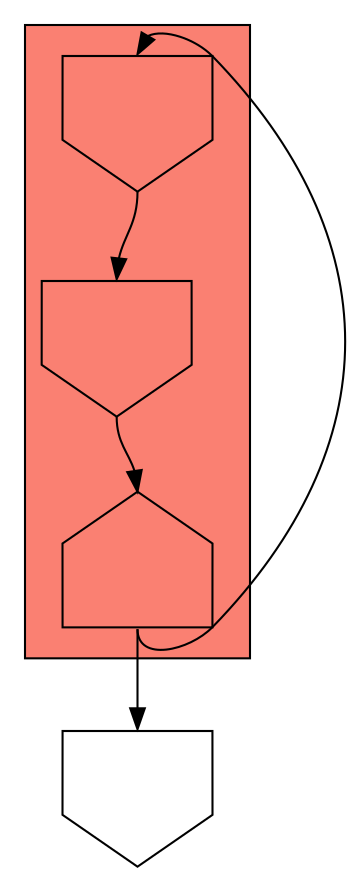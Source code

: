 digraph asm {
	size="200,200";
	node [];
	edge [headport=n,tailport=s];
	4 [label="",height=1,width=1,shape=invhouse];
subgraph cluster_C1_2_3 {
	1 [label="",height=1,width=1,shape=invhouse];
	2 [label="",height=1,width=1,shape=invhouse];
	3 [label="",height=1,width=1,shape=house];
	style=filled;
	fillcolor=salmon;
}
	1 -> 2
	2 -> 3
	3 -> 4
	3 -> 1
}
